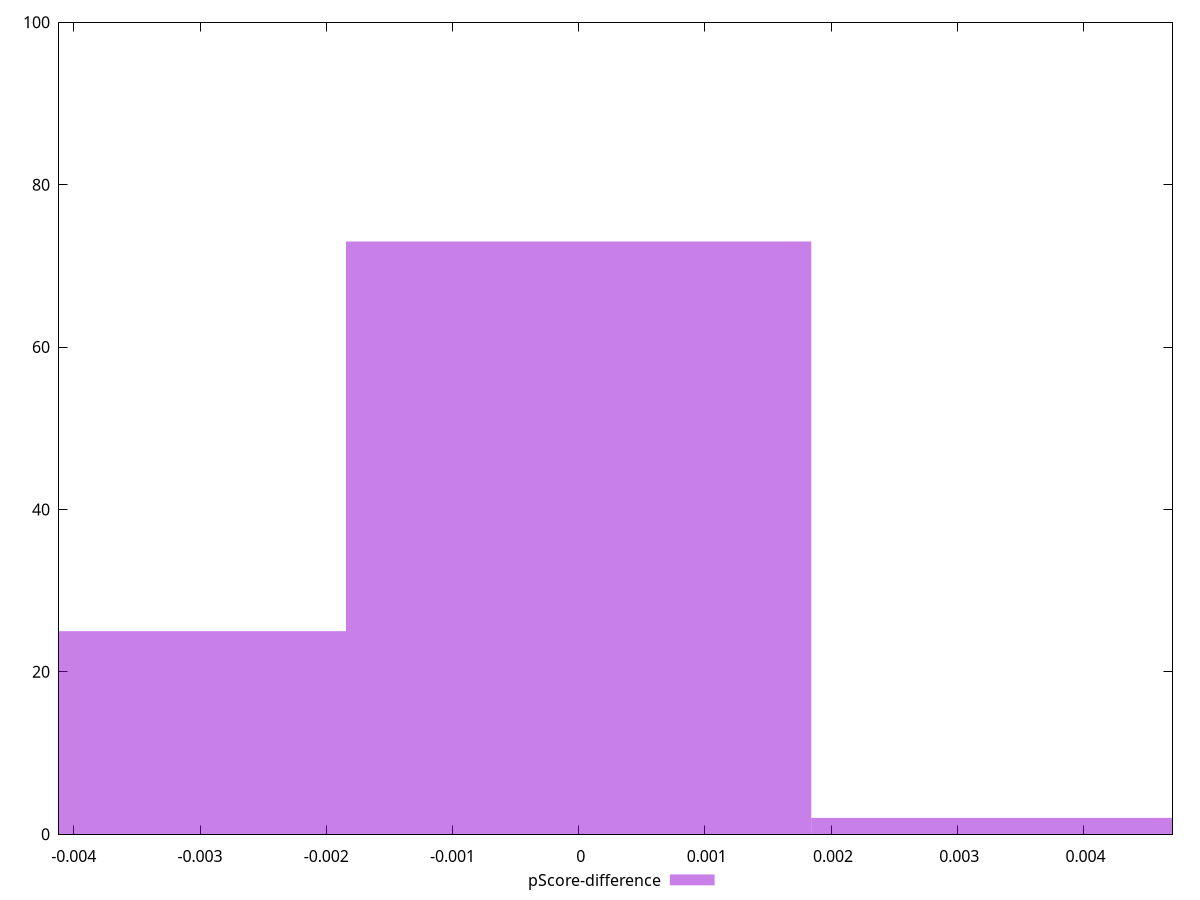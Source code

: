 reset

$pScoreDifference <<EOF
0 73
-0.0036868288880212655 25
0.0036868288880212655 2
EOF

set key outside below
set boxwidth 0.0036868288880212655
set xrange [-0.0041176470588235314:0.004705882352941143]
set yrange [0:100]
set trange [0:100]
set style fill transparent solid 0.5 noborder
set terminal svg size 640, 490 enhanced background rgb 'white'
set output "reports/report_00032_2021-02-25T10-28-15.087Z/unused-javascript/samples/astro/pScore-difference/histogram.svg"

plot $pScoreDifference title "pScore-difference" with boxes

reset
